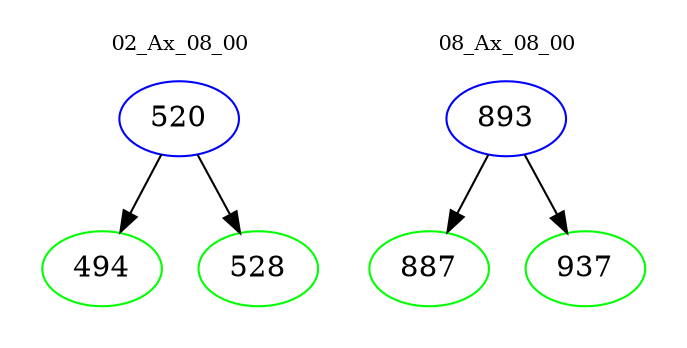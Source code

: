 digraph{
subgraph cluster_0 {
color = white
label = "02_Ax_08_00";
fontsize=10;
T0_520 [label="520", color="blue"]
T0_520 -> T0_494 [color="black"]
T0_494 [label="494", color="green"]
T0_520 -> T0_528 [color="black"]
T0_528 [label="528", color="green"]
}
subgraph cluster_1 {
color = white
label = "08_Ax_08_00";
fontsize=10;
T1_893 [label="893", color="blue"]
T1_893 -> T1_887 [color="black"]
T1_887 [label="887", color="green"]
T1_893 -> T1_937 [color="black"]
T1_937 [label="937", color="green"]
}
}
